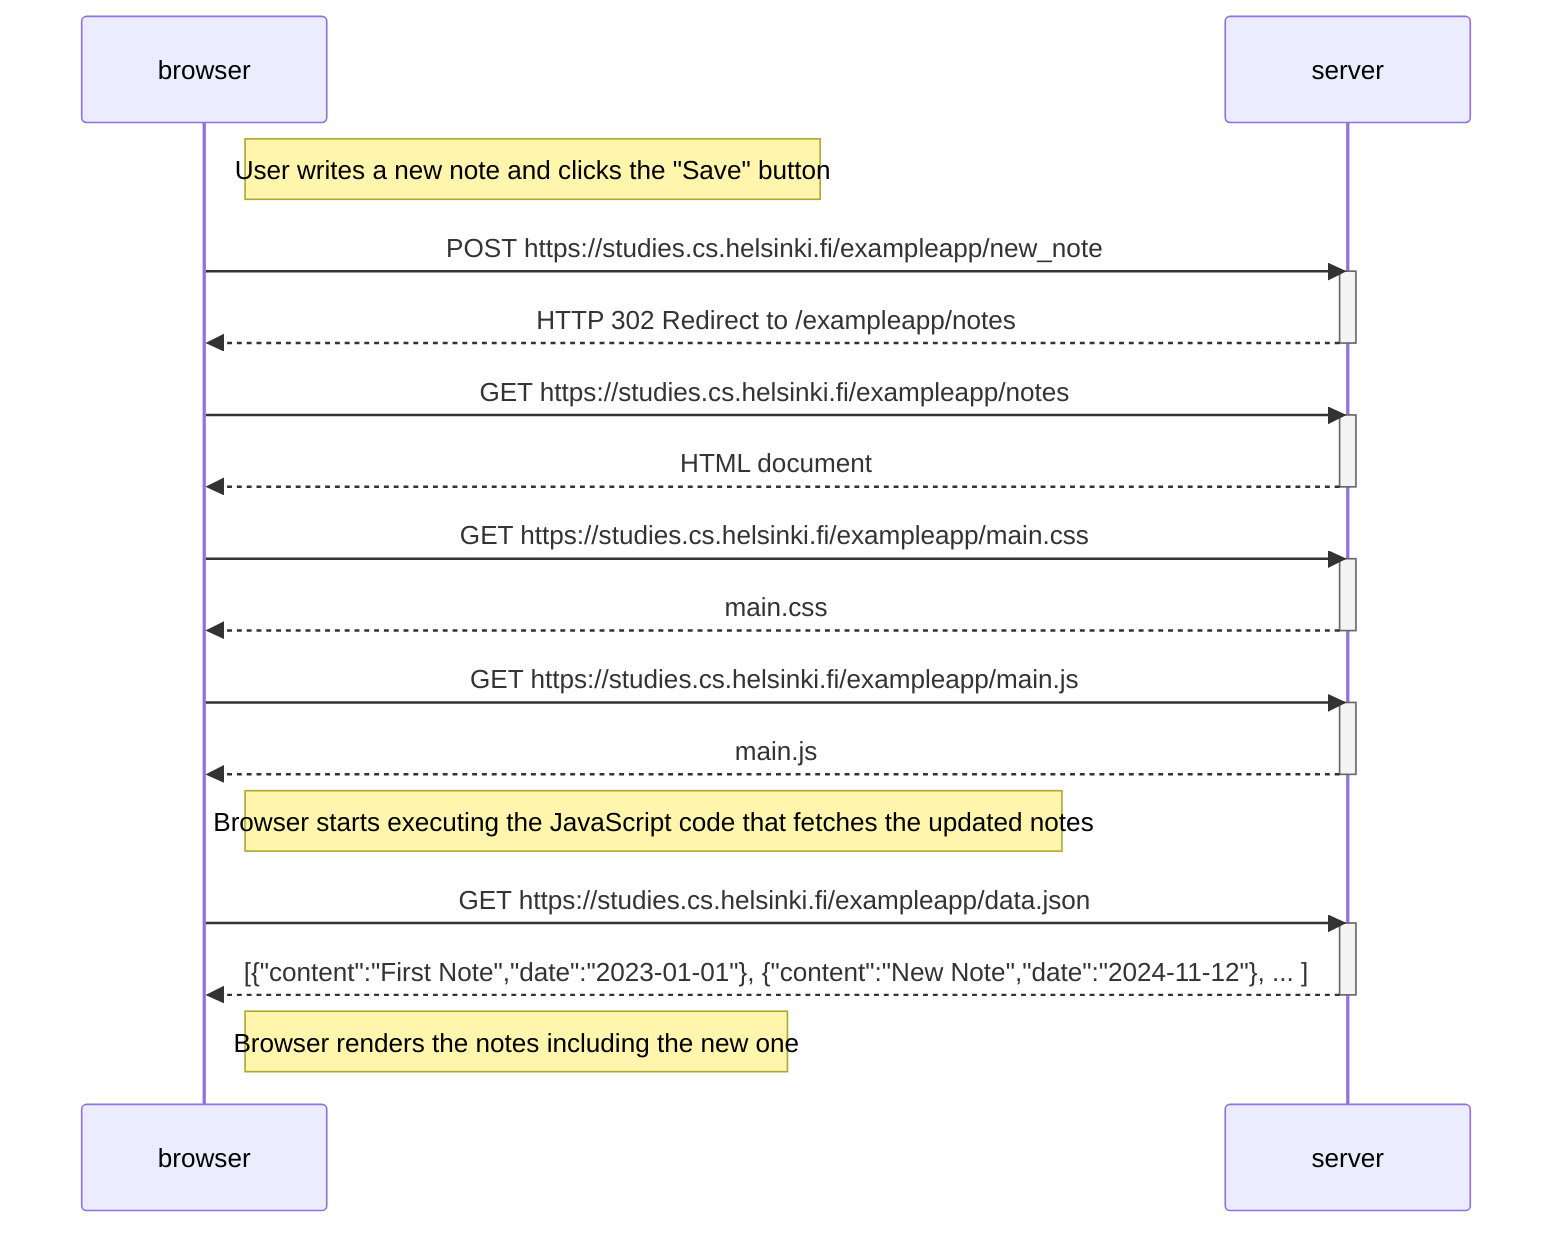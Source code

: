 sequenceDiagram
    participant browser
    participant server

    Note right of browser: User writes a new note and clicks the "Save" button

    browser->>server: POST https://studies.cs.helsinki.fi/exampleapp/new_note
    activate server
    server-->>browser: HTTP 302 Redirect to /exampleapp/notes
    deactivate server

    browser->>server: GET https://studies.cs.helsinki.fi/exampleapp/notes
    activate server
    server-->>browser: HTML document
    deactivate server

    browser->>server: GET https://studies.cs.helsinki.fi/exampleapp/main.css
    activate server
    server-->>browser: main.css
    deactivate server

    browser->>server: GET https://studies.cs.helsinki.fi/exampleapp/main.js
    activate server
    server-->>browser: main.js
    deactivate server

    Note right of browser: Browser starts executing the JavaScript code that fetches the updated notes

    browser->>server: GET https://studies.cs.helsinki.fi/exampleapp/data.json
    activate server
    server-->>browser: [{"content":"First Note","date":"2023-01-01"}, {"content":"New Note","date":"2024-11-12"}, ... ]
    deactivate server

    Note right of browser: Browser renders the notes including the new one